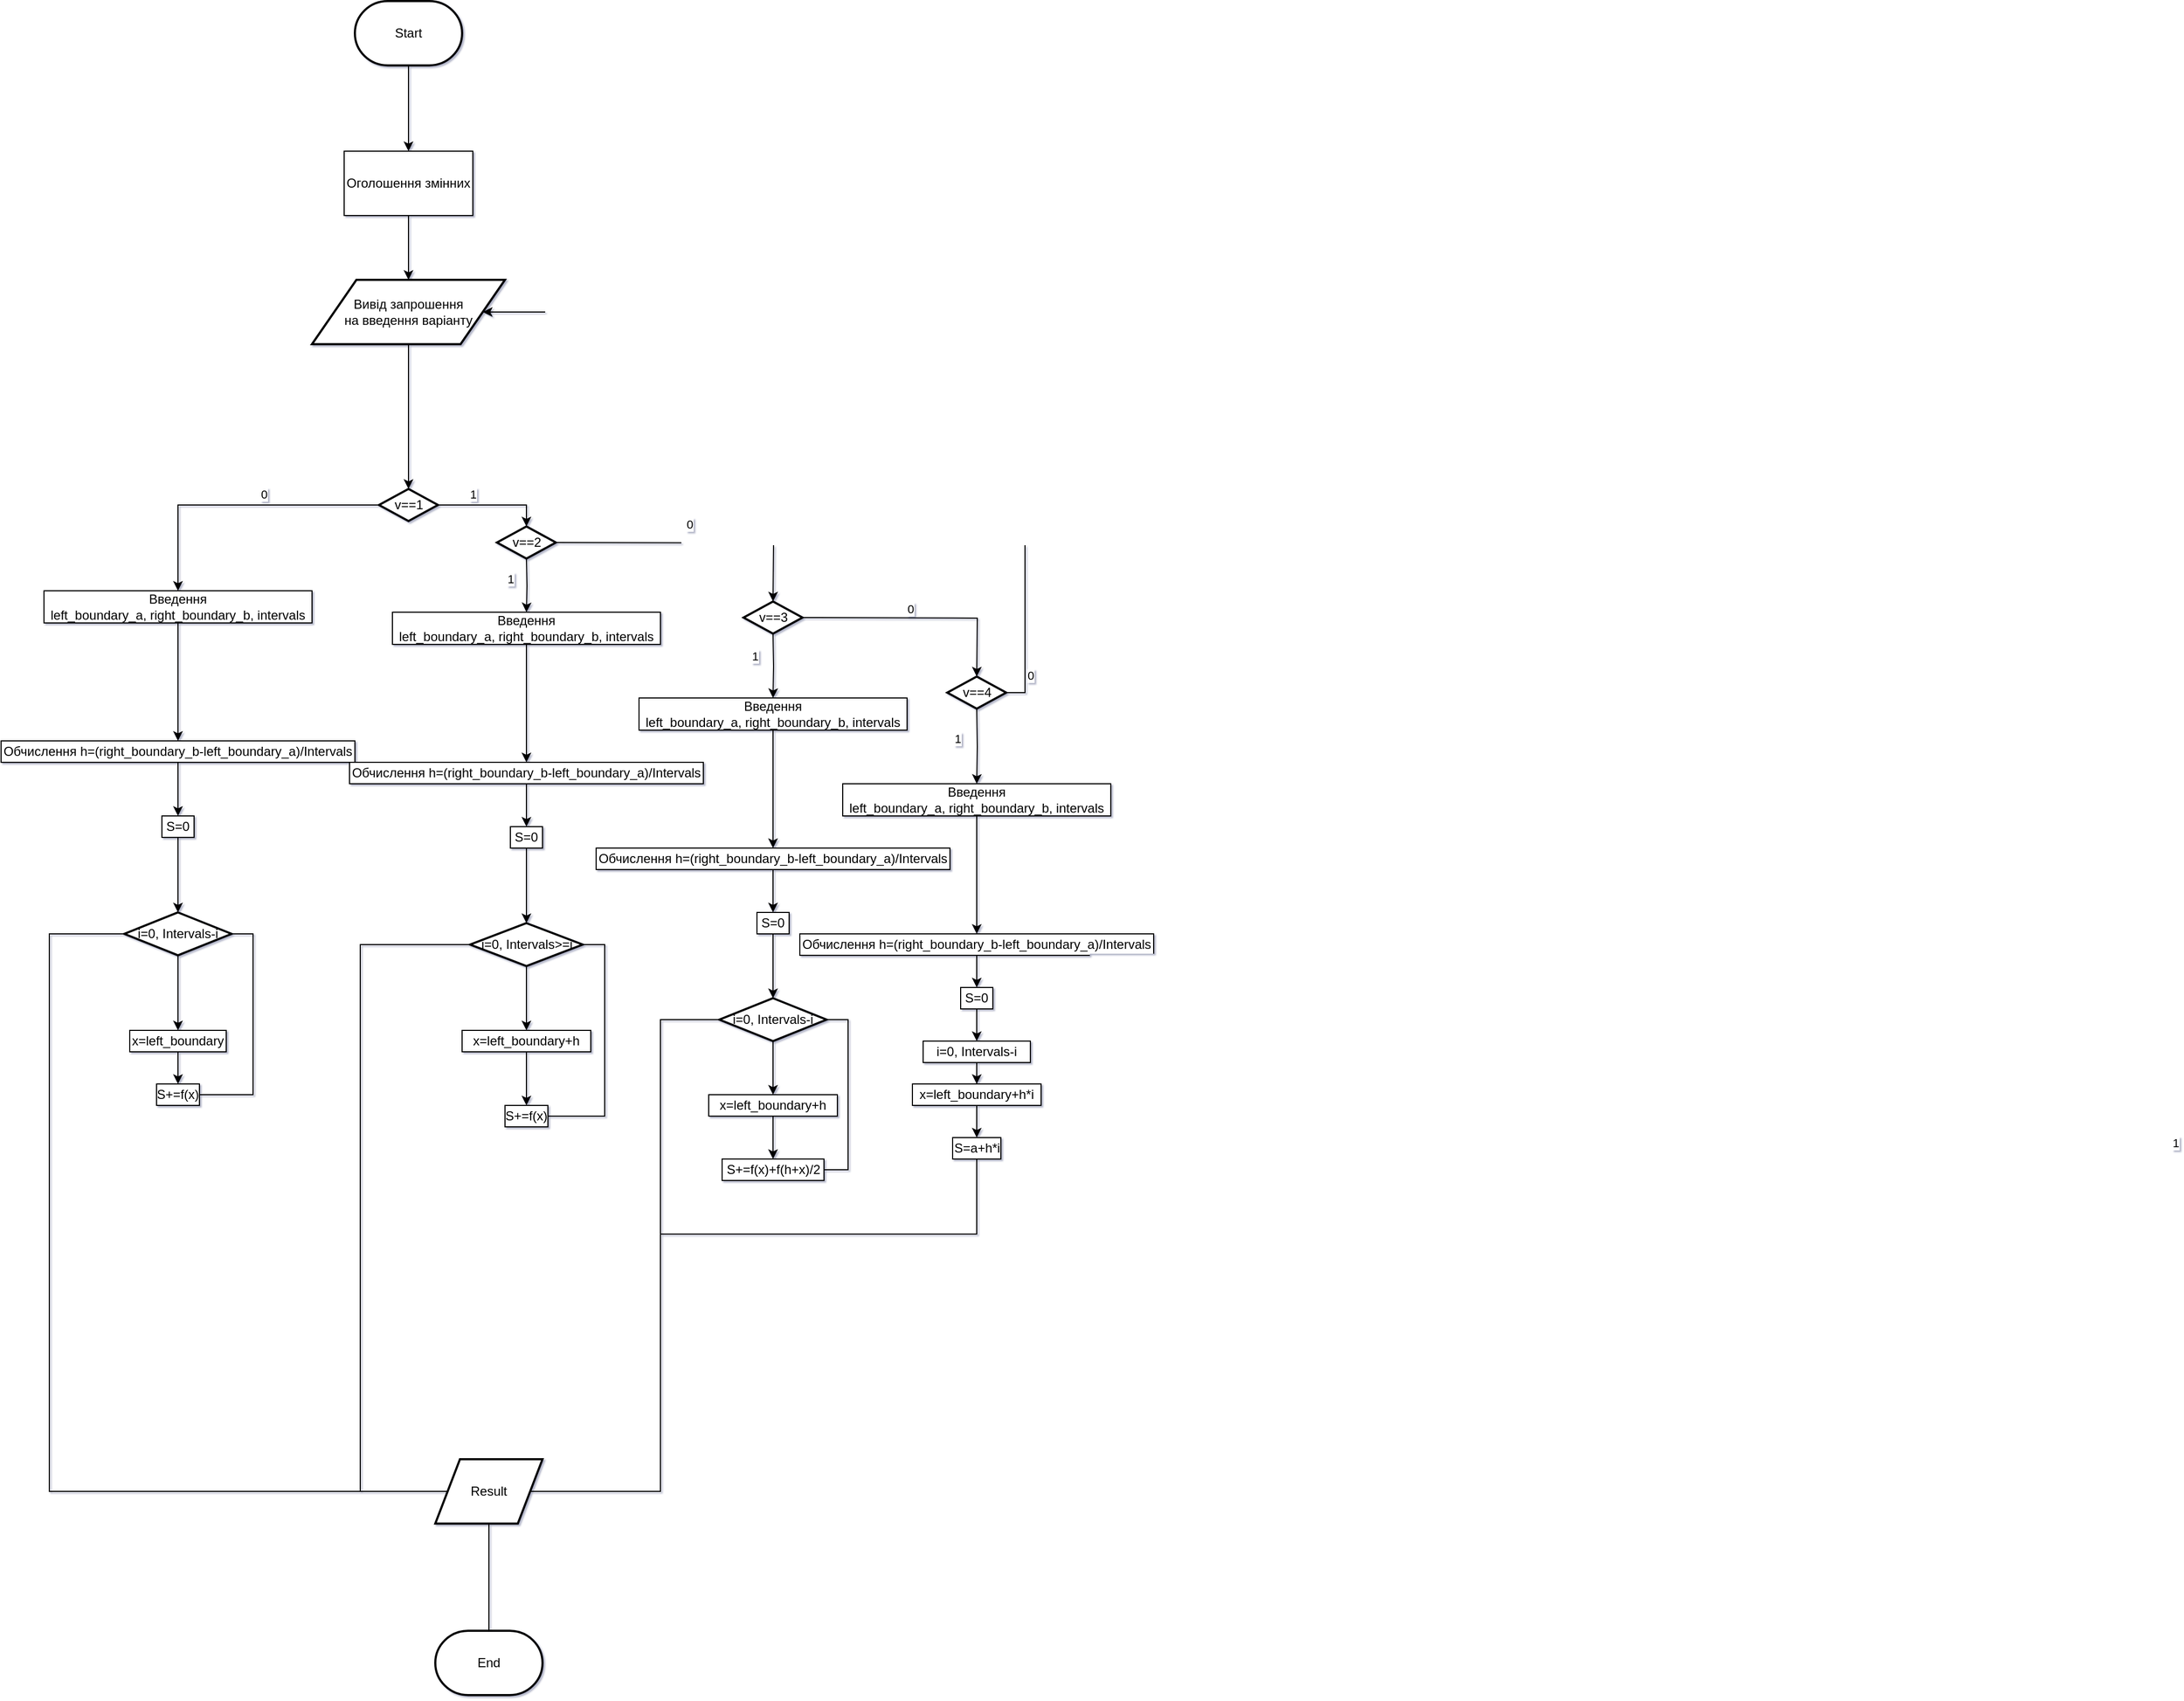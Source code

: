 <mxfile compressed="false" version="20.5.1" type="device">
  <diagram id="ty8MPdrKEVkn_e9GhsXW" name="Page-1">
    <mxGraphModel dx="3290" dy="3290" grid="1" gridSize="10" guides="1" tooltips="1" connect="1" arrows="1" fold="1" page="1" pageScale="1" pageWidth="850" pageHeight="1100" background="none" math="0" shadow="1">
      <root>
        <mxCell id="0" />
        <mxCell id="1" parent="0" />
        <mxCell id="bRwFNGQKk4nsP9bw9-Bx-5" value="" style="edgeStyle=orthogonalEdgeStyle;rounded=0;orthogonalLoop=1;jettySize=auto;html=1;" parent="1" source="bRwFNGQKk4nsP9bw9-Bx-3" target="bRwFNGQKk4nsP9bw9-Bx-4" edge="1">
          <mxGeometry relative="1" as="geometry" />
        </mxCell>
        <mxCell id="bRwFNGQKk4nsP9bw9-Bx-3" value="Start" style="strokeWidth=2;html=1;shape=mxgraph.flowchart.terminator;whiteSpace=wrap;rounded=0;" parent="1" vertex="1">
          <mxGeometry x="295" width="100" height="60" as="geometry" />
        </mxCell>
        <mxCell id="bRwFNGQKk4nsP9bw9-Bx-7" value="" style="edgeStyle=orthogonalEdgeStyle;rounded=0;orthogonalLoop=1;jettySize=auto;html=1;" parent="1" source="bRwFNGQKk4nsP9bw9-Bx-4" target="bRwFNGQKk4nsP9bw9-Bx-6" edge="1">
          <mxGeometry relative="1" as="geometry" />
        </mxCell>
        <mxCell id="bRwFNGQKk4nsP9bw9-Bx-4" value="Оголошення змінних" style="rounded=0;whiteSpace=wrap;html=1;" parent="1" vertex="1">
          <mxGeometry x="285" y="140" width="120" height="60" as="geometry" />
        </mxCell>
        <mxCell id="bRwFNGQKk4nsP9bw9-Bx-55" style="edgeStyle=orthogonalEdgeStyle;rounded=0;orthogonalLoop=1;jettySize=auto;html=1;exitX=0.5;exitY=1;exitDx=0;exitDy=0;entryX=0.5;entryY=0;entryDx=0;entryDy=0;entryPerimeter=0;" parent="1" source="bRwFNGQKk4nsP9bw9-Bx-6" target="bRwFNGQKk4nsP9bw9-Bx-54" edge="1">
          <mxGeometry relative="1" as="geometry" />
        </mxCell>
        <mxCell id="bRwFNGQKk4nsP9bw9-Bx-6" value="Вивід запрошення&lt;br&gt;на введення варіанту" style="shape=parallelogram;html=1;strokeWidth=2;perimeter=parallelogramPerimeter;whiteSpace=wrap;rounded=0;arcSize=12;size=0.23;" parent="1" vertex="1">
          <mxGeometry x="255" y="260" width="180" height="60" as="geometry" />
        </mxCell>
        <mxCell id="bRwFNGQKk4nsP9bw9-Bx-11" value="" style="edgeStyle=orthogonalEdgeStyle;rounded=0;orthogonalLoop=1;jettySize=auto;html=1;" parent="1" source="bRwFNGQKk4nsP9bw9-Bx-9" target="bRwFNGQKk4nsP9bw9-Bx-10" edge="1">
          <mxGeometry relative="1" as="geometry" />
        </mxCell>
        <mxCell id="bRwFNGQKk4nsP9bw9-Bx-9" value="Введення&lt;br&gt;left_boundary_a, right_boundary_b, intervals" style="rounded=0;whiteSpace=wrap;html=1;" parent="1" vertex="1">
          <mxGeometry x="5" y="550" width="250" height="30" as="geometry" />
        </mxCell>
        <mxCell id="bRwFNGQKk4nsP9bw9-Bx-13" value="" style="edgeStyle=orthogonalEdgeStyle;rounded=0;orthogonalLoop=1;jettySize=auto;html=1;" parent="1" source="bRwFNGQKk4nsP9bw9-Bx-10" target="bRwFNGQKk4nsP9bw9-Bx-12" edge="1">
          <mxGeometry relative="1" as="geometry" />
        </mxCell>
        <mxCell id="bRwFNGQKk4nsP9bw9-Bx-10" value="Обчислення h=(right_boundary_b-left_boundary_a)/Intervals" style="rounded=0;whiteSpace=wrap;html=1;" parent="1" vertex="1">
          <mxGeometry x="-35" y="690" width="330" height="20" as="geometry" />
        </mxCell>
        <mxCell id="bRwFNGQKk4nsP9bw9-Bx-67" value="" style="edgeStyle=orthogonalEdgeStyle;rounded=0;orthogonalLoop=1;jettySize=auto;html=1;" parent="1" source="bRwFNGQKk4nsP9bw9-Bx-12" target="bRwFNGQKk4nsP9bw9-Bx-63" edge="1">
          <mxGeometry relative="1" as="geometry" />
        </mxCell>
        <mxCell id="bRwFNGQKk4nsP9bw9-Bx-12" value="S=0" style="rounded=0;whiteSpace=wrap;html=1;" parent="1" vertex="1">
          <mxGeometry x="115" y="760" width="30" height="20" as="geometry" />
        </mxCell>
        <mxCell id="bRwFNGQKk4nsP9bw9-Bx-14" value="" style="edgeStyle=orthogonalEdgeStyle;rounded=0;orthogonalLoop=1;jettySize=auto;html=1;" parent="1" source="bRwFNGQKk4nsP9bw9-Bx-15" target="bRwFNGQKk4nsP9bw9-Bx-17" edge="1">
          <mxGeometry relative="1" as="geometry" />
        </mxCell>
        <mxCell id="bRwFNGQKk4nsP9bw9-Bx-15" value="Введення&lt;br&gt;left_boundary_a, right_boundary_b, intervals" style="rounded=0;whiteSpace=wrap;html=1;" parent="1" vertex="1">
          <mxGeometry x="330" y="570" width="250" height="30" as="geometry" />
        </mxCell>
        <mxCell id="bRwFNGQKk4nsP9bw9-Bx-16" value="" style="edgeStyle=orthogonalEdgeStyle;rounded=0;orthogonalLoop=1;jettySize=auto;html=1;" parent="1" source="bRwFNGQKk4nsP9bw9-Bx-17" target="bRwFNGQKk4nsP9bw9-Bx-18" edge="1">
          <mxGeometry relative="1" as="geometry" />
        </mxCell>
        <mxCell id="bRwFNGQKk4nsP9bw9-Bx-17" value="Обчислення h=(right_boundary_b-left_boundary_a)/Intervals" style="rounded=0;whiteSpace=wrap;html=1;" parent="1" vertex="1">
          <mxGeometry x="290" y="710" width="330" height="20" as="geometry" />
        </mxCell>
        <mxCell id="bRwFNGQKk4nsP9bw9-Bx-70" value="" style="edgeStyle=orthogonalEdgeStyle;rounded=0;orthogonalLoop=1;jettySize=auto;html=1;" parent="1" source="bRwFNGQKk4nsP9bw9-Bx-18" target="bRwFNGQKk4nsP9bw9-Bx-66" edge="1">
          <mxGeometry relative="1" as="geometry" />
        </mxCell>
        <mxCell id="bRwFNGQKk4nsP9bw9-Bx-18" value="S=0" style="rounded=0;whiteSpace=wrap;html=1;" parent="1" vertex="1">
          <mxGeometry x="440" y="770" width="30" height="20" as="geometry" />
        </mxCell>
        <mxCell id="bRwFNGQKk4nsP9bw9-Bx-19" value="" style="edgeStyle=orthogonalEdgeStyle;rounded=0;orthogonalLoop=1;jettySize=auto;html=1;" parent="1" source="bRwFNGQKk4nsP9bw9-Bx-20" target="bRwFNGQKk4nsP9bw9-Bx-22" edge="1">
          <mxGeometry relative="1" as="geometry" />
        </mxCell>
        <mxCell id="bRwFNGQKk4nsP9bw9-Bx-20" value="Введення&lt;br&gt;left_boundary_a, right_boundary_b, intervals" style="rounded=0;whiteSpace=wrap;html=1;" parent="1" vertex="1">
          <mxGeometry x="560" y="650" width="250" height="30" as="geometry" />
        </mxCell>
        <mxCell id="bRwFNGQKk4nsP9bw9-Bx-21" value="" style="edgeStyle=orthogonalEdgeStyle;rounded=0;orthogonalLoop=1;jettySize=auto;html=1;" parent="1" source="bRwFNGQKk4nsP9bw9-Bx-22" target="bRwFNGQKk4nsP9bw9-Bx-23" edge="1">
          <mxGeometry relative="1" as="geometry" />
        </mxCell>
        <mxCell id="bRwFNGQKk4nsP9bw9-Bx-22" value="Обчислення h=(right_boundary_b-left_boundary_a)/Intervals" style="rounded=0;whiteSpace=wrap;html=1;" parent="1" vertex="1">
          <mxGeometry x="520" y="790" width="330" height="20" as="geometry" />
        </mxCell>
        <mxCell id="bRwFNGQKk4nsP9bw9-Bx-68" value="" style="edgeStyle=orthogonalEdgeStyle;rounded=0;orthogonalLoop=1;jettySize=auto;html=1;" parent="1" source="bRwFNGQKk4nsP9bw9-Bx-23" target="bRwFNGQKk4nsP9bw9-Bx-65" edge="1">
          <mxGeometry relative="1" as="geometry" />
        </mxCell>
        <mxCell id="bRwFNGQKk4nsP9bw9-Bx-23" value="S=0" style="rounded=0;whiteSpace=wrap;html=1;" parent="1" vertex="1">
          <mxGeometry x="670" y="850" width="30" height="20" as="geometry" />
        </mxCell>
        <mxCell id="bRwFNGQKk4nsP9bw9-Bx-24" value="" style="edgeStyle=orthogonalEdgeStyle;rounded=0;orthogonalLoop=1;jettySize=auto;html=1;" parent="1" source="bRwFNGQKk4nsP9bw9-Bx-25" target="bRwFNGQKk4nsP9bw9-Bx-27" edge="1">
          <mxGeometry relative="1" as="geometry" />
        </mxCell>
        <mxCell id="bRwFNGQKk4nsP9bw9-Bx-25" value="Введення&lt;br&gt;left_boundary_a, right_boundary_b, intervals" style="rounded=0;whiteSpace=wrap;html=1;" parent="1" vertex="1">
          <mxGeometry x="750" y="730" width="250" height="30" as="geometry" />
        </mxCell>
        <mxCell id="bRwFNGQKk4nsP9bw9-Bx-26" value="" style="edgeStyle=orthogonalEdgeStyle;rounded=0;orthogonalLoop=1;jettySize=auto;html=1;" parent="1" source="bRwFNGQKk4nsP9bw9-Bx-27" target="bRwFNGQKk4nsP9bw9-Bx-28" edge="1">
          <mxGeometry relative="1" as="geometry" />
        </mxCell>
        <mxCell id="bRwFNGQKk4nsP9bw9-Bx-27" value="Обчислення h=(right_boundary_b-left_boundary_a)/Intervals" style="rounded=0;whiteSpace=wrap;html=1;" parent="1" vertex="1">
          <mxGeometry x="710" y="870" width="330" height="20" as="geometry" />
        </mxCell>
        <mxCell id="bRwFNGQKk4nsP9bw9-Bx-69" value="" style="edgeStyle=orthogonalEdgeStyle;rounded=0;orthogonalLoop=1;jettySize=auto;html=1;" parent="1" source="bRwFNGQKk4nsP9bw9-Bx-28" target="bRwFNGQKk4nsP9bw9-Bx-64" edge="1">
          <mxGeometry relative="1" as="geometry" />
        </mxCell>
        <mxCell id="bRwFNGQKk4nsP9bw9-Bx-28" value="S=0" style="rounded=0;whiteSpace=wrap;html=1;" parent="1" vertex="1">
          <mxGeometry x="860" y="920" width="30" height="20" as="geometry" />
        </mxCell>
        <mxCell id="bRwFNGQKk4nsP9bw9-Bx-36" value="" style="edgeStyle=orthogonalEdgeStyle;rounded=0;orthogonalLoop=1;jettySize=auto;html=1;" parent="1" target="bRwFNGQKk4nsP9bw9-Bx-15" edge="1">
          <mxGeometry relative="1" as="geometry">
            <mxPoint x="455" y="520" as="sourcePoint" />
          </mxGeometry>
        </mxCell>
        <mxCell id="bRwFNGQKk4nsP9bw9-Bx-38" style="edgeStyle=orthogonalEdgeStyle;rounded=0;orthogonalLoop=1;jettySize=auto;html=1;entryX=0.5;entryY=0;entryDx=0;entryDy=0;" parent="1" edge="1">
          <mxGeometry relative="1" as="geometry">
            <mxPoint x="481.95" y="505" as="sourcePoint" />
            <mxPoint x="685" y="560" as="targetPoint" />
          </mxGeometry>
        </mxCell>
        <mxCell id="bRwFNGQKk4nsP9bw9-Bx-37" value="" style="edgeStyle=orthogonalEdgeStyle;rounded=0;orthogonalLoop=1;jettySize=auto;html=1;" parent="1" target="bRwFNGQKk4nsP9bw9-Bx-20" edge="1">
          <mxGeometry relative="1" as="geometry">
            <mxPoint x="685" y="590" as="sourcePoint" />
          </mxGeometry>
        </mxCell>
        <mxCell id="bRwFNGQKk4nsP9bw9-Bx-40" style="edgeStyle=orthogonalEdgeStyle;rounded=0;orthogonalLoop=1;jettySize=auto;html=1;entryX=0.5;entryY=0;entryDx=0;entryDy=0;" parent="1" edge="1">
          <mxGeometry relative="1" as="geometry">
            <mxPoint x="711.95" y="575" as="sourcePoint" />
            <mxPoint x="875" y="630" as="targetPoint" />
          </mxGeometry>
        </mxCell>
        <mxCell id="bRwFNGQKk4nsP9bw9-Bx-39" style="edgeStyle=orthogonalEdgeStyle;rounded=0;orthogonalLoop=1;jettySize=auto;html=1;entryX=0.5;entryY=0;entryDx=0;entryDy=0;" parent="1" target="bRwFNGQKk4nsP9bw9-Bx-25" edge="1">
          <mxGeometry relative="1" as="geometry">
            <mxPoint x="875" y="660" as="sourcePoint" />
          </mxGeometry>
        </mxCell>
        <mxCell id="bRwFNGQKk4nsP9bw9-Bx-52" style="edgeStyle=orthogonalEdgeStyle;rounded=0;orthogonalLoop=1;jettySize=auto;html=1;entryX=1;entryY=0.5;entryDx=0;entryDy=0;" parent="1" target="bRwFNGQKk4nsP9bw9-Bx-6" edge="1">
          <mxGeometry relative="1" as="geometry">
            <mxPoint x="901.95" y="645" as="sourcePoint" />
            <Array as="points">
              <mxPoint x="920" y="645" />
              <mxPoint x="920" y="290" />
            </Array>
          </mxGeometry>
        </mxCell>
        <mxCell id="bRwFNGQKk4nsP9bw9-Bx-41" value="0" style="edgeLabel;html=1;align=center;verticalAlign=middle;resizable=0;points=[];rounded=0;" parent="1" vertex="1" connectable="0">
          <mxGeometry x="420.0" y="450" as="geometry">
            <mxPoint x="187" y="38" as="offset" />
          </mxGeometry>
        </mxCell>
        <mxCell id="bRwFNGQKk4nsP9bw9-Bx-42" value="0" style="edgeLabel;html=1;align=center;verticalAlign=middle;resizable=0;points=[];rounded=0;" parent="1" vertex="1" connectable="0">
          <mxGeometry x="255.0" y="420" as="geometry">
            <mxPoint x="558" y="147" as="offset" />
          </mxGeometry>
        </mxCell>
        <mxCell id="bRwFNGQKk4nsP9bw9-Bx-43" value="1" style="edgeLabel;html=1;align=center;verticalAlign=middle;resizable=0;points=[];rounded=0;" parent="1" vertex="1" connectable="0">
          <mxGeometry x="192.756" y="460" as="geometry">
            <mxPoint x="247" y="79" as="offset" />
          </mxGeometry>
        </mxCell>
        <mxCell id="bRwFNGQKk4nsP9bw9-Bx-44" value="1" style="edgeLabel;html=1;align=center;verticalAlign=middle;resizable=0;points=[];rounded=0;" parent="1" vertex="1" connectable="0">
          <mxGeometry x="192.756" y="460" as="geometry">
            <mxPoint x="475" y="151" as="offset" />
          </mxGeometry>
        </mxCell>
        <mxCell id="bRwFNGQKk4nsP9bw9-Bx-45" value="1" style="edgeLabel;html=1;align=center;verticalAlign=middle;resizable=0;points=[];rounded=0;" parent="1" vertex="1" connectable="0">
          <mxGeometry x="202.756" y="470" as="geometry">
            <mxPoint x="1790" y="595" as="offset" />
          </mxGeometry>
        </mxCell>
        <mxCell id="bRwFNGQKk4nsP9bw9-Bx-46" value="1" style="edgeLabel;html=1;align=center;verticalAlign=middle;resizable=0;points=[];rounded=0;" parent="1" vertex="1" connectable="0">
          <mxGeometry x="192.756" y="460" as="geometry">
            <mxPoint x="664" y="228" as="offset" />
          </mxGeometry>
        </mxCell>
        <mxCell id="bRwFNGQKk4nsP9bw9-Bx-53" value="0" style="edgeLabel;html=1;align=center;verticalAlign=middle;resizable=0;points=[];rounded=0;" parent="1" vertex="1" connectable="0">
          <mxGeometry x="240.0" y="410" as="geometry">
            <mxPoint x="685" y="219" as="offset" />
          </mxGeometry>
        </mxCell>
        <mxCell id="bRwFNGQKk4nsP9bw9-Bx-56" style="edgeStyle=orthogonalEdgeStyle;rounded=0;orthogonalLoop=1;jettySize=auto;html=1;entryX=0.5;entryY=0;entryDx=0;entryDy=0;" parent="1" source="bRwFNGQKk4nsP9bw9-Bx-54" target="bRwFNGQKk4nsP9bw9-Bx-9" edge="1">
          <mxGeometry relative="1" as="geometry" />
        </mxCell>
        <mxCell id="bRwFNGQKk4nsP9bw9-Bx-62" value="0" style="edgeLabel;html=1;align=center;verticalAlign=middle;resizable=0;points=[];rounded=0;" parent="bRwFNGQKk4nsP9bw9-Bx-56" vertex="1" connectable="0">
          <mxGeometry x="-0.198" relative="1" as="geometry">
            <mxPoint y="-10" as="offset" />
          </mxGeometry>
        </mxCell>
        <mxCell id="bRwFNGQKk4nsP9bw9-Bx-60" style="edgeStyle=orthogonalEdgeStyle;rounded=0;orthogonalLoop=1;jettySize=auto;html=1;entryX=0.5;entryY=0;entryDx=0;entryDy=0;entryPerimeter=0;" parent="1" source="bRwFNGQKk4nsP9bw9-Bx-54" target="bRwFNGQKk4nsP9bw9-Bx-57" edge="1">
          <mxGeometry relative="1" as="geometry" />
        </mxCell>
        <mxCell id="bRwFNGQKk4nsP9bw9-Bx-61" value="1" style="edgeLabel;html=1;align=center;verticalAlign=middle;resizable=0;points=[];rounded=0;" parent="bRwFNGQKk4nsP9bw9-Bx-60" vertex="1" connectable="0">
          <mxGeometry x="-0.446" y="-2" relative="1" as="geometry">
            <mxPoint x="4" y="-12" as="offset" />
          </mxGeometry>
        </mxCell>
        <mxCell id="bRwFNGQKk4nsP9bw9-Bx-54" value="v==1" style="strokeWidth=2;html=1;shape=mxgraph.flowchart.decision;whiteSpace=wrap;rounded=0;" parent="1" vertex="1">
          <mxGeometry x="317.5" y="455" width="55" height="30" as="geometry" />
        </mxCell>
        <mxCell id="bRwFNGQKk4nsP9bw9-Bx-57" value="v==2" style="strokeWidth=2;html=1;shape=mxgraph.flowchart.decision;whiteSpace=wrap;rounded=0;" parent="1" vertex="1">
          <mxGeometry x="427.5" y="490" width="55" height="30" as="geometry" />
        </mxCell>
        <mxCell id="bRwFNGQKk4nsP9bw9-Bx-58" value="v==3" style="strokeWidth=2;html=1;shape=mxgraph.flowchart.decision;whiteSpace=wrap;rounded=0;" parent="1" vertex="1">
          <mxGeometry x="657.5" y="560" width="55" height="30" as="geometry" />
        </mxCell>
        <mxCell id="bRwFNGQKk4nsP9bw9-Bx-59" value="v==4" style="strokeWidth=2;html=1;shape=mxgraph.flowchart.decision;whiteSpace=wrap;rounded=0;" parent="1" vertex="1">
          <mxGeometry x="847.5" y="630" width="55" height="30" as="geometry" />
        </mxCell>
        <mxCell id="bRwFNGQKk4nsP9bw9-Bx-75" value="" style="edgeStyle=orthogonalEdgeStyle;rounded=0;orthogonalLoop=1;jettySize=auto;html=1;" parent="1" source="bRwFNGQKk4nsP9bw9-Bx-63" target="bRwFNGQKk4nsP9bw9-Bx-71" edge="1">
          <mxGeometry relative="1" as="geometry" />
        </mxCell>
        <mxCell id="tZnMn4wDyjgAwsPnRWPk-16" style="edgeStyle=orthogonalEdgeStyle;rounded=0;orthogonalLoop=1;jettySize=auto;html=1;entryX=0;entryY=0.5;entryDx=0;entryDy=0;strokeColor=default;strokeWidth=1;endArrow=none;endFill=0;" edge="1" parent="1" source="bRwFNGQKk4nsP9bw9-Bx-63" target="tZnMn4wDyjgAwsPnRWPk-13">
          <mxGeometry relative="1" as="geometry">
            <Array as="points">
              <mxPoint x="10" y="870" />
              <mxPoint x="10" y="1390" />
            </Array>
          </mxGeometry>
        </mxCell>
        <mxCell id="bRwFNGQKk4nsP9bw9-Bx-63" value="i=0, Intervals-i" style="strokeWidth=2;html=1;shape=mxgraph.flowchart.decision;whiteSpace=wrap;rounded=0;" parent="1" vertex="1">
          <mxGeometry x="80" y="850" width="100" height="40" as="geometry" />
        </mxCell>
        <mxCell id="bRwFNGQKk4nsP9bw9-Bx-76" style="edgeStyle=orthogonalEdgeStyle;rounded=0;orthogonalLoop=1;jettySize=auto;html=1;" parent="1" source="bRwFNGQKk4nsP9bw9-Bx-64" target="bRwFNGQKk4nsP9bw9-Bx-74" edge="1">
          <mxGeometry relative="1" as="geometry" />
        </mxCell>
        <mxCell id="bRwFNGQKk4nsP9bw9-Bx-64" value="i=0, Intervals-i" style="rounded=0;whiteSpace=wrap;html=1;" parent="1" vertex="1">
          <mxGeometry x="825" y="970" width="100" height="20" as="geometry" />
        </mxCell>
        <mxCell id="bRwFNGQKk4nsP9bw9-Bx-77" value="" style="edgeStyle=orthogonalEdgeStyle;rounded=0;orthogonalLoop=1;jettySize=auto;html=1;" parent="1" source="bRwFNGQKk4nsP9bw9-Bx-65" target="bRwFNGQKk4nsP9bw9-Bx-73" edge="1">
          <mxGeometry relative="1" as="geometry" />
        </mxCell>
        <mxCell id="tZnMn4wDyjgAwsPnRWPk-18" style="edgeStyle=orthogonalEdgeStyle;rounded=0;orthogonalLoop=1;jettySize=auto;html=1;entryX=1;entryY=0.5;entryDx=0;entryDy=0;strokeColor=default;strokeWidth=1;endArrow=none;endFill=0;" edge="1" parent="1" source="bRwFNGQKk4nsP9bw9-Bx-65" target="tZnMn4wDyjgAwsPnRWPk-13">
          <mxGeometry relative="1" as="geometry">
            <Array as="points">
              <mxPoint x="580" y="950" />
              <mxPoint x="580" y="1390" />
            </Array>
          </mxGeometry>
        </mxCell>
        <mxCell id="bRwFNGQKk4nsP9bw9-Bx-65" value="i=0, Intervals-i" style="strokeWidth=2;html=1;shape=mxgraph.flowchart.decision;whiteSpace=wrap;rounded=0;" parent="1" vertex="1">
          <mxGeometry x="635" y="930" width="100" height="40" as="geometry" />
        </mxCell>
        <mxCell id="bRwFNGQKk4nsP9bw9-Bx-79" value="" style="edgeStyle=orthogonalEdgeStyle;rounded=0;orthogonalLoop=1;jettySize=auto;html=1;" parent="1" source="bRwFNGQKk4nsP9bw9-Bx-66" target="bRwFNGQKk4nsP9bw9-Bx-72" edge="1">
          <mxGeometry relative="1" as="geometry" />
        </mxCell>
        <mxCell id="tZnMn4wDyjgAwsPnRWPk-17" style="edgeStyle=orthogonalEdgeStyle;rounded=0;orthogonalLoop=1;jettySize=auto;html=1;strokeColor=default;strokeWidth=1;endArrow=none;endFill=0;" edge="1" parent="1" source="bRwFNGQKk4nsP9bw9-Bx-66" target="tZnMn4wDyjgAwsPnRWPk-13">
          <mxGeometry relative="1" as="geometry">
            <Array as="points">
              <mxPoint x="300" y="880" />
              <mxPoint x="300" y="1390" />
            </Array>
          </mxGeometry>
        </mxCell>
        <mxCell id="bRwFNGQKk4nsP9bw9-Bx-66" value="i=0, Intervals&amp;gt;=i" style="strokeWidth=2;html=1;shape=mxgraph.flowchart.decision;whiteSpace=wrap;rounded=0;" parent="1" vertex="1">
          <mxGeometry x="402.5" y="860" width="105" height="40" as="geometry" />
        </mxCell>
        <mxCell id="tZnMn4wDyjgAwsPnRWPk-2" style="edgeStyle=orthogonalEdgeStyle;rounded=0;orthogonalLoop=1;jettySize=auto;html=1;" edge="1" parent="1" source="bRwFNGQKk4nsP9bw9-Bx-71" target="tZnMn4wDyjgAwsPnRWPk-1">
          <mxGeometry relative="1" as="geometry" />
        </mxCell>
        <mxCell id="bRwFNGQKk4nsP9bw9-Bx-71" value="x=left_boundary" style="rounded=0;whiteSpace=wrap;html=1;" parent="1" vertex="1">
          <mxGeometry x="85" y="960" width="90" height="20" as="geometry" />
        </mxCell>
        <mxCell id="tZnMn4wDyjgAwsPnRWPk-6" style="edgeStyle=orthogonalEdgeStyle;rounded=0;orthogonalLoop=1;jettySize=auto;html=1;" edge="1" parent="1" source="bRwFNGQKk4nsP9bw9-Bx-72" target="tZnMn4wDyjgAwsPnRWPk-5">
          <mxGeometry relative="1" as="geometry" />
        </mxCell>
        <mxCell id="bRwFNGQKk4nsP9bw9-Bx-72" value="x=left_boundary+h" style="rounded=0;whiteSpace=wrap;html=1;" parent="1" vertex="1">
          <mxGeometry x="395" y="960" width="120" height="20" as="geometry" />
        </mxCell>
        <mxCell id="tZnMn4wDyjgAwsPnRWPk-9" style="edgeStyle=orthogonalEdgeStyle;rounded=0;orthogonalLoop=1;jettySize=auto;html=1;entryX=0.5;entryY=0;entryDx=0;entryDy=0;" edge="1" parent="1" source="bRwFNGQKk4nsP9bw9-Bx-73" target="tZnMn4wDyjgAwsPnRWPk-4">
          <mxGeometry relative="1" as="geometry" />
        </mxCell>
        <mxCell id="bRwFNGQKk4nsP9bw9-Bx-73" value="x=left_boundary+h" style="rounded=0;whiteSpace=wrap;html=1;" parent="1" vertex="1">
          <mxGeometry x="625" y="1020" width="120" height="20" as="geometry" />
        </mxCell>
        <mxCell id="tZnMn4wDyjgAwsPnRWPk-10" style="edgeStyle=orthogonalEdgeStyle;rounded=0;orthogonalLoop=1;jettySize=auto;html=1;entryX=0.5;entryY=0;entryDx=0;entryDy=0;" edge="1" parent="1" source="bRwFNGQKk4nsP9bw9-Bx-74" target="tZnMn4wDyjgAwsPnRWPk-3">
          <mxGeometry relative="1" as="geometry" />
        </mxCell>
        <mxCell id="bRwFNGQKk4nsP9bw9-Bx-74" value="x=left_boundary+h*i" style="rounded=0;whiteSpace=wrap;html=1;" parent="1" vertex="1">
          <mxGeometry x="815" y="1010" width="120" height="20" as="geometry" />
        </mxCell>
        <mxCell id="tZnMn4wDyjgAwsPnRWPk-11" style="edgeStyle=orthogonalEdgeStyle;rounded=0;orthogonalLoop=1;jettySize=auto;html=1;entryX=1;entryY=0.5;entryDx=0;entryDy=0;entryPerimeter=0;strokeColor=default;endFill=0;strokeWidth=1;endArrow=none;" edge="1" parent="1" source="tZnMn4wDyjgAwsPnRWPk-1" target="bRwFNGQKk4nsP9bw9-Bx-63">
          <mxGeometry relative="1" as="geometry">
            <Array as="points">
              <mxPoint x="200" y="1020" />
              <mxPoint x="200" y="870" />
            </Array>
          </mxGeometry>
        </mxCell>
        <mxCell id="tZnMn4wDyjgAwsPnRWPk-1" value="S+=f(x)" style="rounded=0;whiteSpace=wrap;html=1;" vertex="1" parent="1">
          <mxGeometry x="110" y="1010" width="40" height="20" as="geometry" />
        </mxCell>
        <mxCell id="tZnMn4wDyjgAwsPnRWPk-28" style="edgeStyle=orthogonalEdgeStyle;rounded=0;orthogonalLoop=1;jettySize=auto;html=1;entryX=1;entryY=0.5;entryDx=0;entryDy=0;strokeColor=default;strokeWidth=1;endArrow=none;endFill=0;" edge="1" parent="1" source="tZnMn4wDyjgAwsPnRWPk-3" target="tZnMn4wDyjgAwsPnRWPk-13">
          <mxGeometry relative="1" as="geometry">
            <Array as="points">
              <mxPoint x="580" y="1150" />
              <mxPoint x="580" y="1390" />
            </Array>
          </mxGeometry>
        </mxCell>
        <mxCell id="tZnMn4wDyjgAwsPnRWPk-3" value="S=a+h*i" style="rounded=0;whiteSpace=wrap;html=1;" vertex="1" parent="1">
          <mxGeometry x="852.5" y="1060" width="45" height="20" as="geometry" />
        </mxCell>
        <mxCell id="tZnMn4wDyjgAwsPnRWPk-25" style="edgeStyle=orthogonalEdgeStyle;rounded=0;orthogonalLoop=1;jettySize=auto;html=1;entryX=1;entryY=0.5;entryDx=0;entryDy=0;entryPerimeter=0;strokeColor=default;strokeWidth=1;endArrow=none;endFill=0;" edge="1" parent="1" source="tZnMn4wDyjgAwsPnRWPk-4" target="bRwFNGQKk4nsP9bw9-Bx-65">
          <mxGeometry relative="1" as="geometry">
            <Array as="points">
              <mxPoint x="755" y="1090" />
              <mxPoint x="755" y="950" />
            </Array>
          </mxGeometry>
        </mxCell>
        <mxCell id="tZnMn4wDyjgAwsPnRWPk-4" value="S+=f(x)+f(h+x)/2" style="rounded=0;whiteSpace=wrap;html=1;" vertex="1" parent="1">
          <mxGeometry x="637.5" y="1080" width="95" height="20" as="geometry" />
        </mxCell>
        <mxCell id="tZnMn4wDyjgAwsPnRWPk-24" style="edgeStyle=orthogonalEdgeStyle;rounded=0;orthogonalLoop=1;jettySize=auto;html=1;entryX=1;entryY=0.5;entryDx=0;entryDy=0;entryPerimeter=0;strokeColor=default;strokeWidth=1;endArrow=none;endFill=0;" edge="1" parent="1" source="tZnMn4wDyjgAwsPnRWPk-5" target="bRwFNGQKk4nsP9bw9-Bx-66">
          <mxGeometry relative="1" as="geometry">
            <Array as="points">
              <mxPoint x="528" y="1040" />
              <mxPoint x="528" y="880" />
            </Array>
          </mxGeometry>
        </mxCell>
        <mxCell id="tZnMn4wDyjgAwsPnRWPk-5" value="S+=f(x)" style="rounded=0;whiteSpace=wrap;html=1;" vertex="1" parent="1">
          <mxGeometry x="435" y="1030" width="40" height="20" as="geometry" />
        </mxCell>
        <mxCell id="tZnMn4wDyjgAwsPnRWPk-15" style="edgeStyle=orthogonalEdgeStyle;rounded=0;orthogonalLoop=1;jettySize=auto;html=1;entryX=0.5;entryY=0;entryDx=0;entryDy=0;entryPerimeter=0;strokeColor=default;strokeWidth=1;endArrow=none;endFill=0;" edge="1" parent="1" source="tZnMn4wDyjgAwsPnRWPk-13" target="tZnMn4wDyjgAwsPnRWPk-14">
          <mxGeometry relative="1" as="geometry" />
        </mxCell>
        <mxCell id="tZnMn4wDyjgAwsPnRWPk-13" value="Result" style="shape=parallelogram;html=1;strokeWidth=2;perimeter=parallelogramPerimeter;whiteSpace=wrap;rounded=0;arcSize=12;size=0.23;" vertex="1" parent="1">
          <mxGeometry x="370" y="1360" width="100" height="60" as="geometry" />
        </mxCell>
        <mxCell id="tZnMn4wDyjgAwsPnRWPk-14" value="End" style="strokeWidth=2;html=1;shape=mxgraph.flowchart.terminator;whiteSpace=wrap;rounded=0;" vertex="1" parent="1">
          <mxGeometry x="370" y="1520" width="100" height="60" as="geometry" />
        </mxCell>
      </root>
    </mxGraphModel>
  </diagram>
</mxfile>
